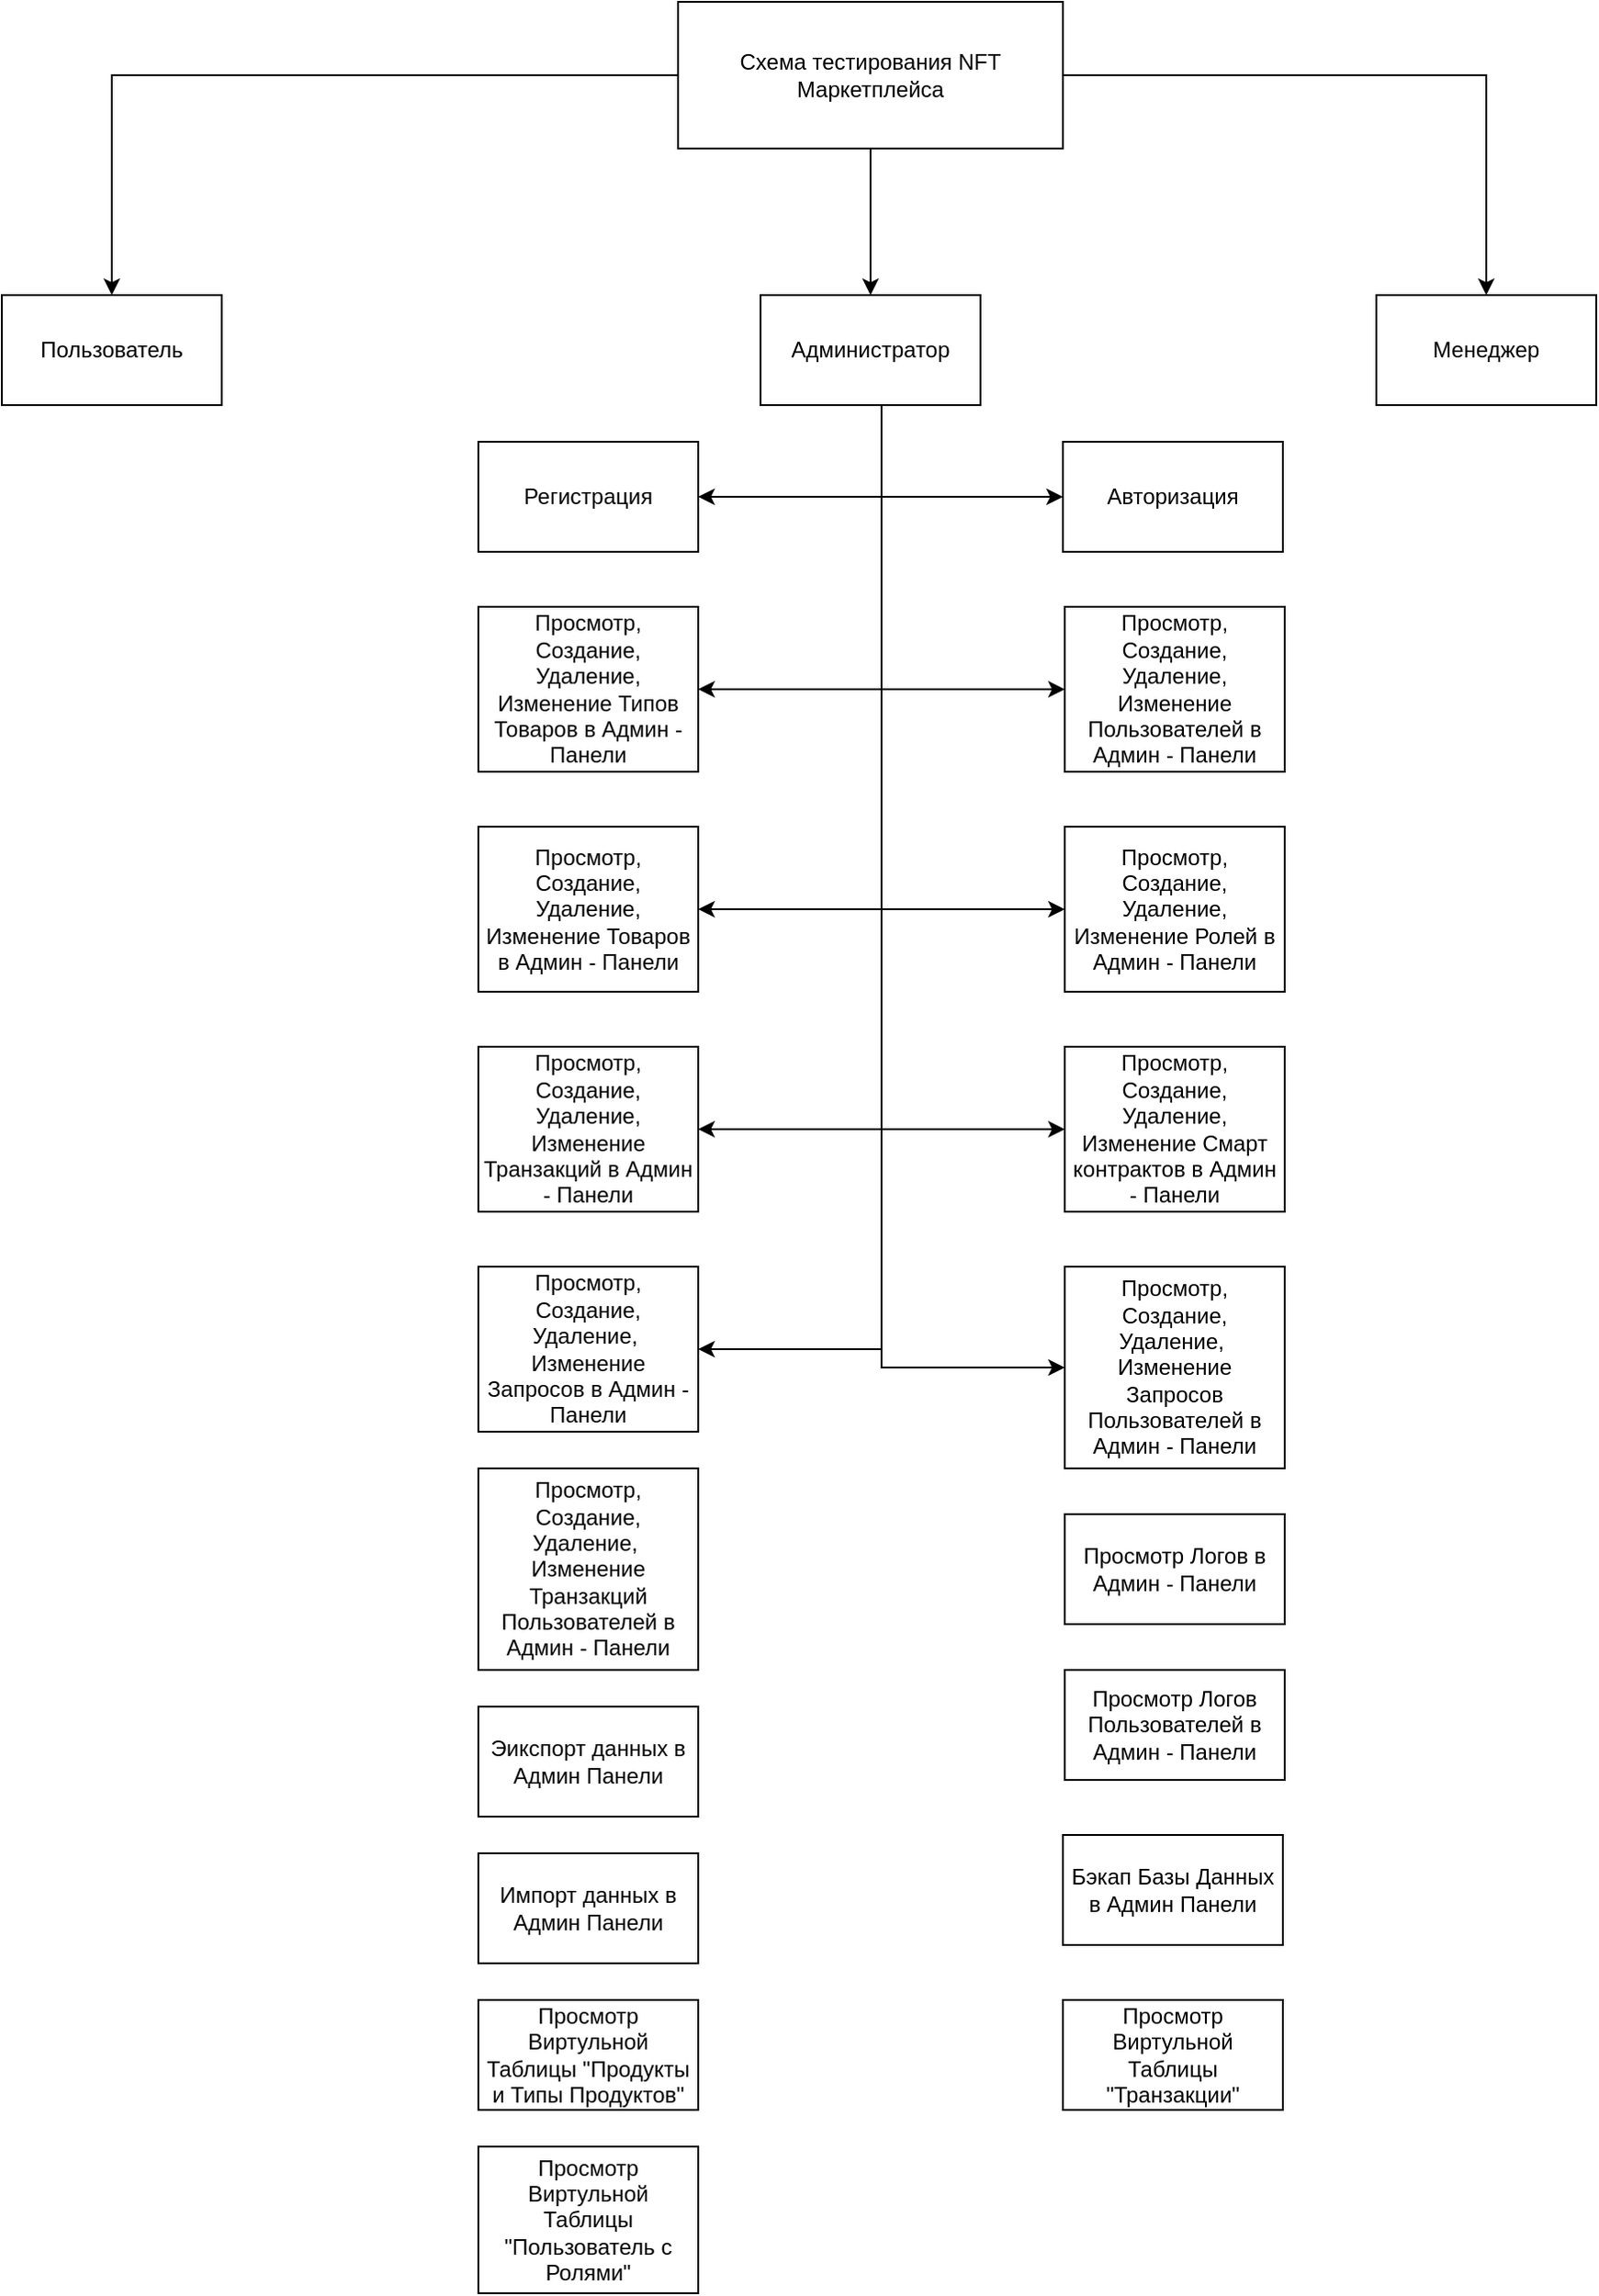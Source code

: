 <mxfile version="25.0.3">
  <diagram name="Страница — 1" id="OhYXw15gzidwMvP4QFlt">
    <mxGraphModel dx="2369" dy="864" grid="1" gridSize="10" guides="1" tooltips="1" connect="1" arrows="1" fold="1" page="1" pageScale="1" pageWidth="827" pageHeight="1169" math="0" shadow="0">
      <root>
        <mxCell id="0" />
        <mxCell id="1" parent="0" />
        <mxCell id="X4jMold8J7gIbocjzrvS-5" style="edgeStyle=orthogonalEdgeStyle;rounded=0;orthogonalLoop=1;jettySize=auto;html=1;" parent="1" source="X4jMold8J7gIbocjzrvS-1" target="X4jMold8J7gIbocjzrvS-4" edge="1">
          <mxGeometry relative="1" as="geometry" />
        </mxCell>
        <mxCell id="X4jMold8J7gIbocjzrvS-6" style="edgeStyle=orthogonalEdgeStyle;rounded=0;orthogonalLoop=1;jettySize=auto;html=1;" parent="1" source="X4jMold8J7gIbocjzrvS-1" target="X4jMold8J7gIbocjzrvS-2" edge="1">
          <mxGeometry relative="1" as="geometry" />
        </mxCell>
        <mxCell id="X4jMold8J7gIbocjzrvS-7" style="edgeStyle=orthogonalEdgeStyle;rounded=0;orthogonalLoop=1;jettySize=auto;html=1;" parent="1" source="X4jMold8J7gIbocjzrvS-1" target="X4jMold8J7gIbocjzrvS-3" edge="1">
          <mxGeometry relative="1" as="geometry" />
        </mxCell>
        <mxCell id="X4jMold8J7gIbocjzrvS-1" value="Схема тестирования NFT Маркетплейса" style="rounded=0;whiteSpace=wrap;html=1;" parent="1" vertex="1">
          <mxGeometry x="309" y="150" width="210" height="80" as="geometry" />
        </mxCell>
        <mxCell id="X4jMold8J7gIbocjzrvS-2" value="Пользователь" style="rounded=0;whiteSpace=wrap;html=1;" parent="1" vertex="1">
          <mxGeometry x="-60" y="310" width="120" height="60" as="geometry" />
        </mxCell>
        <mxCell id="X4jMold8J7gIbocjzrvS-3" value="Менеджер" style="rounded=0;whiteSpace=wrap;html=1;" parent="1" vertex="1">
          <mxGeometry x="690" y="310" width="120" height="60" as="geometry" />
        </mxCell>
        <mxCell id="O5A4-7yk59-mFuPvrCqS-1" style="edgeStyle=orthogonalEdgeStyle;rounded=0;orthogonalLoop=1;jettySize=auto;html=1;entryX=1;entryY=0.5;entryDx=0;entryDy=0;" edge="1" parent="1" source="X4jMold8J7gIbocjzrvS-4" target="X4jMold8J7gIbocjzrvS-21">
          <mxGeometry relative="1" as="geometry">
            <Array as="points">
              <mxPoint x="420" y="420" />
            </Array>
          </mxGeometry>
        </mxCell>
        <mxCell id="O5A4-7yk59-mFuPvrCqS-2" style="edgeStyle=orthogonalEdgeStyle;rounded=0;orthogonalLoop=1;jettySize=auto;html=1;entryX=1;entryY=0.5;entryDx=0;entryDy=0;" edge="1" parent="1" source="X4jMold8J7gIbocjzrvS-4" target="X4jMold8J7gIbocjzrvS-15">
          <mxGeometry relative="1" as="geometry">
            <Array as="points">
              <mxPoint x="420" y="525" />
            </Array>
          </mxGeometry>
        </mxCell>
        <mxCell id="O5A4-7yk59-mFuPvrCqS-3" style="edgeStyle=orthogonalEdgeStyle;rounded=0;orthogonalLoop=1;jettySize=auto;html=1;entryX=0;entryY=0.5;entryDx=0;entryDy=0;" edge="1" parent="1" source="X4jMold8J7gIbocjzrvS-4" target="X4jMold8J7gIbocjzrvS-8">
          <mxGeometry relative="1" as="geometry">
            <Array as="points">
              <mxPoint x="420" y="420" />
            </Array>
          </mxGeometry>
        </mxCell>
        <mxCell id="O5A4-7yk59-mFuPvrCqS-4" style="edgeStyle=orthogonalEdgeStyle;rounded=0;orthogonalLoop=1;jettySize=auto;html=1;entryX=0;entryY=0.5;entryDx=0;entryDy=0;" edge="1" parent="1" source="X4jMold8J7gIbocjzrvS-4" target="X4jMold8J7gIbocjzrvS-10">
          <mxGeometry relative="1" as="geometry">
            <Array as="points">
              <mxPoint x="420" y="525" />
            </Array>
          </mxGeometry>
        </mxCell>
        <mxCell id="O5A4-7yk59-mFuPvrCqS-5" style="edgeStyle=orthogonalEdgeStyle;rounded=0;orthogonalLoop=1;jettySize=auto;html=1;entryX=1;entryY=0.5;entryDx=0;entryDy=0;" edge="1" parent="1" source="X4jMold8J7gIbocjzrvS-4" target="X4jMold8J7gIbocjzrvS-14">
          <mxGeometry relative="1" as="geometry">
            <Array as="points">
              <mxPoint x="420" y="645" />
            </Array>
          </mxGeometry>
        </mxCell>
        <mxCell id="O5A4-7yk59-mFuPvrCqS-6" style="edgeStyle=orthogonalEdgeStyle;rounded=0;orthogonalLoop=1;jettySize=auto;html=1;entryX=0;entryY=0.5;entryDx=0;entryDy=0;" edge="1" parent="1" source="X4jMold8J7gIbocjzrvS-4" target="X4jMold8J7gIbocjzrvS-11">
          <mxGeometry relative="1" as="geometry">
            <Array as="points">
              <mxPoint x="420" y="645" />
            </Array>
          </mxGeometry>
        </mxCell>
        <mxCell id="O5A4-7yk59-mFuPvrCqS-7" style="edgeStyle=orthogonalEdgeStyle;rounded=0;orthogonalLoop=1;jettySize=auto;html=1;entryX=1;entryY=0.5;entryDx=0;entryDy=0;" edge="1" parent="1" source="X4jMold8J7gIbocjzrvS-4" target="X4jMold8J7gIbocjzrvS-13">
          <mxGeometry relative="1" as="geometry">
            <Array as="points">
              <mxPoint x="420" y="765" />
            </Array>
          </mxGeometry>
        </mxCell>
        <mxCell id="O5A4-7yk59-mFuPvrCqS-8" style="edgeStyle=orthogonalEdgeStyle;rounded=0;orthogonalLoop=1;jettySize=auto;html=1;entryX=0;entryY=0.5;entryDx=0;entryDy=0;" edge="1" parent="1" source="X4jMold8J7gIbocjzrvS-4" target="X4jMold8J7gIbocjzrvS-12">
          <mxGeometry relative="1" as="geometry">
            <Array as="points">
              <mxPoint x="420" y="765" />
            </Array>
          </mxGeometry>
        </mxCell>
        <mxCell id="O5A4-7yk59-mFuPvrCqS-9" style="edgeStyle=orthogonalEdgeStyle;rounded=0;orthogonalLoop=1;jettySize=auto;html=1;entryX=1;entryY=0.5;entryDx=0;entryDy=0;" edge="1" parent="1" source="X4jMold8J7gIbocjzrvS-4" target="X4jMold8J7gIbocjzrvS-17">
          <mxGeometry relative="1" as="geometry">
            <Array as="points">
              <mxPoint x="420" y="885" />
            </Array>
          </mxGeometry>
        </mxCell>
        <mxCell id="O5A4-7yk59-mFuPvrCqS-10" style="edgeStyle=orthogonalEdgeStyle;rounded=0;orthogonalLoop=1;jettySize=auto;html=1;entryX=0;entryY=0.5;entryDx=0;entryDy=0;" edge="1" parent="1" source="X4jMold8J7gIbocjzrvS-4" target="X4jMold8J7gIbocjzrvS-18">
          <mxGeometry relative="1" as="geometry">
            <Array as="points">
              <mxPoint x="420" y="895" />
            </Array>
          </mxGeometry>
        </mxCell>
        <mxCell id="X4jMold8J7gIbocjzrvS-4" value="Администратор" style="rounded=0;whiteSpace=wrap;html=1;" parent="1" vertex="1">
          <mxGeometry x="354" y="310" width="120" height="60" as="geometry" />
        </mxCell>
        <mxCell id="X4jMold8J7gIbocjzrvS-8" value="Авторизация" style="rounded=0;whiteSpace=wrap;html=1;" parent="1" vertex="1">
          <mxGeometry x="519" y="390" width="120" height="60" as="geometry" />
        </mxCell>
        <mxCell id="X4jMold8J7gIbocjzrvS-10" value="Просмотр, Создание, Удаление, Изменение Пользователей в Админ - Панели" style="rounded=0;whiteSpace=wrap;html=1;" parent="1" vertex="1">
          <mxGeometry x="520" y="480" width="120" height="90" as="geometry" />
        </mxCell>
        <mxCell id="X4jMold8J7gIbocjzrvS-11" value="Просмотр, Создание, Удаление, Изменение Ролей в Админ - Панели" style="rounded=0;whiteSpace=wrap;html=1;" parent="1" vertex="1">
          <mxGeometry x="520" y="600" width="120" height="90" as="geometry" />
        </mxCell>
        <mxCell id="X4jMold8J7gIbocjzrvS-12" value="Просмотр, Создание, Удаление, Изменение Смарт контрактов в Админ - Панели" style="rounded=0;whiteSpace=wrap;html=1;" parent="1" vertex="1">
          <mxGeometry x="520" y="720" width="120" height="90" as="geometry" />
        </mxCell>
        <mxCell id="X4jMold8J7gIbocjzrvS-13" value="Просмотр, Создание, Удаление, Изменение Транзакций в Админ - Панели" style="rounded=0;whiteSpace=wrap;html=1;" parent="1" vertex="1">
          <mxGeometry x="200" y="720" width="120" height="90" as="geometry" />
        </mxCell>
        <mxCell id="X4jMold8J7gIbocjzrvS-14" value="Просмотр, Создание, Удаление, Изменение Товаров в Админ - Панели" style="rounded=0;whiteSpace=wrap;html=1;" parent="1" vertex="1">
          <mxGeometry x="200" y="600" width="120" height="90" as="geometry" />
        </mxCell>
        <mxCell id="X4jMold8J7gIbocjzrvS-15" value="Просмотр, Создание, Удаление, Изменение Типов Товаров в Админ - Панели" style="rounded=0;whiteSpace=wrap;html=1;" parent="1" vertex="1">
          <mxGeometry x="200" y="480" width="120" height="90" as="geometry" />
        </mxCell>
        <mxCell id="X4jMold8J7gIbocjzrvS-16" value="Просмотр Логов в Админ - Панели" style="rounded=0;whiteSpace=wrap;html=1;" parent="1" vertex="1">
          <mxGeometry x="520" y="975" width="120" height="60" as="geometry" />
        </mxCell>
        <mxCell id="X4jMold8J7gIbocjzrvS-17" value="Просмотр, Создание, Удаление,&amp;nbsp;&lt;div&gt;Изменение Запросов&amp;nbsp;&lt;span style=&quot;background-color: initial;&quot;&gt;в Админ - Панели&lt;/span&gt;&lt;/div&gt;" style="rounded=0;whiteSpace=wrap;html=1;" parent="1" vertex="1">
          <mxGeometry x="200" y="840" width="120" height="90" as="geometry" />
        </mxCell>
        <mxCell id="X4jMold8J7gIbocjzrvS-18" value="Просмотр, Создание, Удаление,&amp;nbsp;&lt;div&gt;Изменение Запросов Пользователей&amp;nbsp;&lt;span style=&quot;background-color: initial;&quot;&gt;в Админ - Панели&lt;/span&gt;&lt;/div&gt;" style="rounded=0;whiteSpace=wrap;html=1;" parent="1" vertex="1">
          <mxGeometry x="520" y="840" width="120" height="110" as="geometry" />
        </mxCell>
        <mxCell id="X4jMold8J7gIbocjzrvS-19" value="Просмотр, Создание, Удаление,&amp;nbsp;&lt;div&gt;Изменение Транзакций Пользователей&amp;nbsp;&lt;span style=&quot;background-color: initial;&quot;&gt;в Админ - Панели&lt;/span&gt;&lt;/div&gt;" style="rounded=0;whiteSpace=wrap;html=1;" parent="1" vertex="1">
          <mxGeometry x="200" y="950" width="120" height="110" as="geometry" />
        </mxCell>
        <mxCell id="X4jMold8J7gIbocjzrvS-20" value="Просмотр Логов Пользователей в Админ - Панели" style="rounded=0;whiteSpace=wrap;html=1;" parent="1" vertex="1">
          <mxGeometry x="520" y="1060" width="120" height="60" as="geometry" />
        </mxCell>
        <mxCell id="X4jMold8J7gIbocjzrvS-21" value="Регистрация" style="rounded=0;whiteSpace=wrap;html=1;" parent="1" vertex="1">
          <mxGeometry x="200" y="390" width="120" height="60" as="geometry" />
        </mxCell>
        <mxCell id="X4jMold8J7gIbocjzrvS-22" value="Эикспорт данных в Админ Панели" style="rounded=0;whiteSpace=wrap;html=1;" parent="1" vertex="1">
          <mxGeometry x="200" y="1080" width="120" height="60" as="geometry" />
        </mxCell>
        <mxCell id="X4jMold8J7gIbocjzrvS-23" value="Импорт данных в Админ Панели" style="rounded=0;whiteSpace=wrap;html=1;" parent="1" vertex="1">
          <mxGeometry x="200" y="1160" width="120" height="60" as="geometry" />
        </mxCell>
        <mxCell id="X4jMold8J7gIbocjzrvS-24" value="Бэкап Базы Данных в Админ Панели" style="rounded=0;whiteSpace=wrap;html=1;" parent="1" vertex="1">
          <mxGeometry x="519" y="1150" width="120" height="60" as="geometry" />
        </mxCell>
        <mxCell id="X4jMold8J7gIbocjzrvS-25" value="Просмотр Виртульной Таблицы &quot;Продукты и Типы Продуктов&quot;" style="rounded=0;whiteSpace=wrap;html=1;" parent="1" vertex="1">
          <mxGeometry x="200" y="1240" width="120" height="60" as="geometry" />
        </mxCell>
        <mxCell id="X4jMold8J7gIbocjzrvS-26" value="Просмотр Виртульной Таблицы &quot;Транзакции&quot;" style="rounded=0;whiteSpace=wrap;html=1;" parent="1" vertex="1">
          <mxGeometry x="519" y="1240" width="120" height="60" as="geometry" />
        </mxCell>
        <mxCell id="X4jMold8J7gIbocjzrvS-27" value="Просмотр Виртульной Таблицы &quot;Пользователь с Ролями&quot;" style="rounded=0;whiteSpace=wrap;html=1;" parent="1" vertex="1">
          <mxGeometry x="200" y="1320" width="120" height="80" as="geometry" />
        </mxCell>
      </root>
    </mxGraphModel>
  </diagram>
</mxfile>
